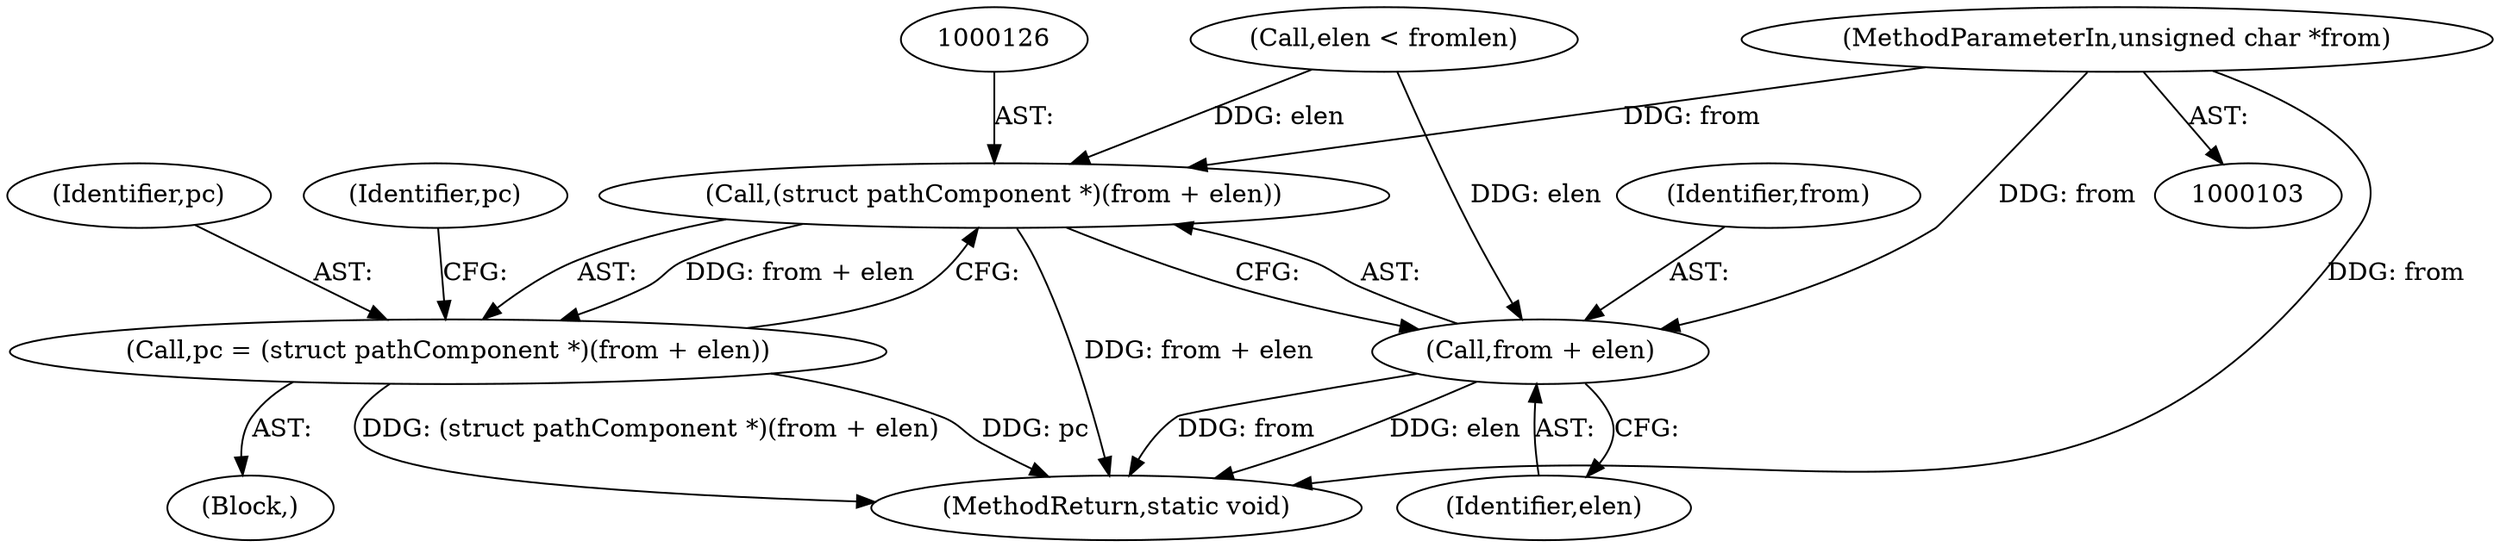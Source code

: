 digraph "0_linux_0e5cc9a40ada6046e6bc3bdfcd0c0d7e4b706b14_1@pointer" {
"1000105" [label="(MethodParameterIn,unsigned char *from)"];
"1000125" [label="(Call,(struct pathComponent *)(from + elen))"];
"1000123" [label="(Call,pc = (struct pathComponent *)(from + elen))"];
"1000127" [label="(Call,from + elen)"];
"1000215" [label="(MethodReturn,static void)"];
"1000124" [label="(Identifier,pc)"];
"1000129" [label="(Identifier,elen)"];
"1000132" [label="(Identifier,pc)"];
"1000125" [label="(Call,(struct pathComponent *)(from + elen))"];
"1000127" [label="(Call,from + elen)"];
"1000105" [label="(MethodParameterIn,unsigned char *from)"];
"1000128" [label="(Identifier,from)"];
"1000122" [label="(Block,)"];
"1000119" [label="(Call,elen < fromlen)"];
"1000123" [label="(Call,pc = (struct pathComponent *)(from + elen))"];
"1000105" -> "1000103"  [label="AST: "];
"1000105" -> "1000215"  [label="DDG: from"];
"1000105" -> "1000125"  [label="DDG: from"];
"1000105" -> "1000127"  [label="DDG: from"];
"1000125" -> "1000123"  [label="AST: "];
"1000125" -> "1000127"  [label="CFG: "];
"1000126" -> "1000125"  [label="AST: "];
"1000127" -> "1000125"  [label="AST: "];
"1000123" -> "1000125"  [label="CFG: "];
"1000125" -> "1000215"  [label="DDG: from + elen"];
"1000125" -> "1000123"  [label="DDG: from + elen"];
"1000119" -> "1000125"  [label="DDG: elen"];
"1000123" -> "1000122"  [label="AST: "];
"1000124" -> "1000123"  [label="AST: "];
"1000132" -> "1000123"  [label="CFG: "];
"1000123" -> "1000215"  [label="DDG: (struct pathComponent *)(from + elen)"];
"1000123" -> "1000215"  [label="DDG: pc"];
"1000127" -> "1000129"  [label="CFG: "];
"1000128" -> "1000127"  [label="AST: "];
"1000129" -> "1000127"  [label="AST: "];
"1000127" -> "1000215"  [label="DDG: elen"];
"1000127" -> "1000215"  [label="DDG: from"];
"1000119" -> "1000127"  [label="DDG: elen"];
}

